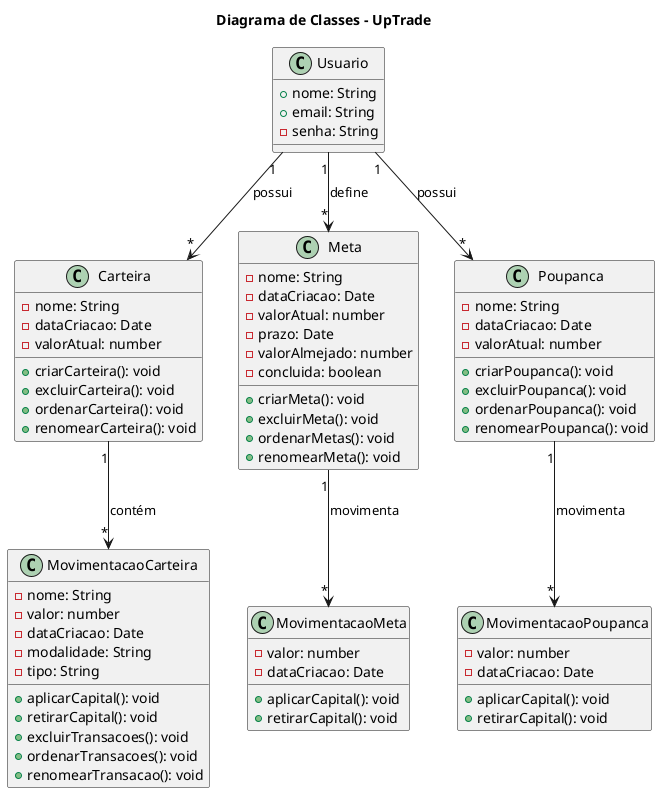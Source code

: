 @startuml - UpTrade

title Diagrama de Classes - UpTrade

class Usuario {
  +nome: String
  +email: String
  -senha: String
}

class Carteira {
  -nome: String
  -dataCriacao: Date
  -valorAtual: number
  +criarCarteira(): void
  +excluirCarteira(): void
  +ordenarCarteira(): void
  +renomearCarteira(): void
}

class Meta {
  -nome: String
  -dataCriacao: Date
  -valorAtual: number
  -prazo: Date
  -valorAlmejado: number
  -concluida: boolean
  +criarMeta(): void
  +excluirMeta(): void
  +ordenarMetas(): void
  +renomearMeta(): void
}

class Poupanca {
  -nome: String
  -dataCriacao: Date
  -valorAtual: number
  +criarPoupanca(): void
  +excluirPoupanca(): void
  +ordenarPoupanca(): void
  +renomearPoupanca(): void
}

class MovimentacaoCarteira {
  -nome: String
  -valor: number
  -dataCriacao: Date
  -modalidade: String
  -tipo: String
  +aplicarCapital(): void
  +retirarCapital(): void
  +excluirTransacoes(): void
  +ordenarTransacoes(): void
  +renomearTransacao(): void
}

class MovimentacaoMeta {
  -valor: number
  -dataCriacao: Date
  +aplicarCapital(): void
  +retirarCapital(): void
}

class MovimentacaoPoupanca {
  -valor: number
  -dataCriacao: Date
  +aplicarCapital(): void
  +retirarCapital(): void
}

' Relacionamentos
Usuario "1" --> "*" Carteira : possui
Carteira "1" --> "*" MovimentacaoCarteira : contém
Usuario "1" --> "*" Meta : define
Meta "1" --> "*" MovimentacaoMeta : movimenta
Usuario "1" --> "*" Poupanca : possui
Poupanca "1" --> "*" MovimentacaoPoupanca : movimenta

@enduml
